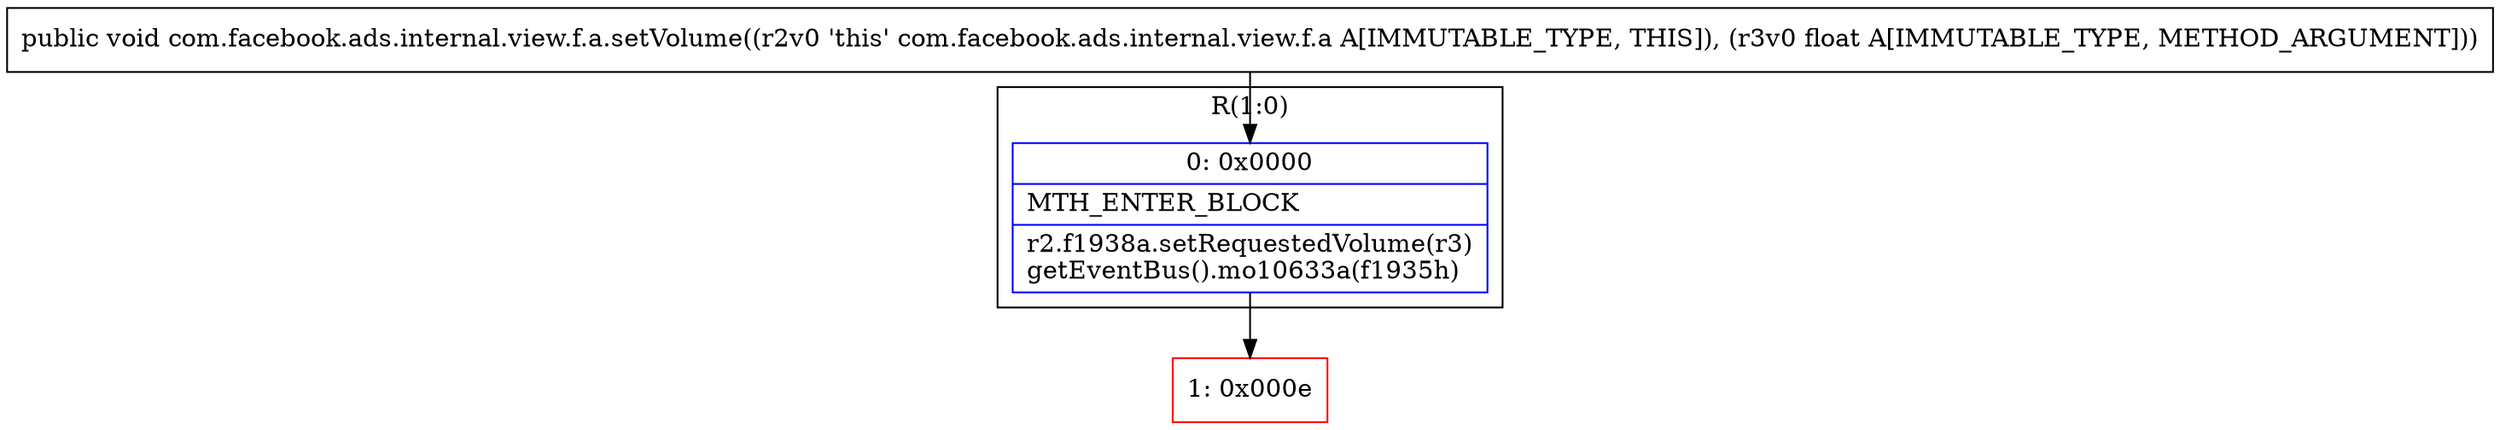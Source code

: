 digraph "CFG forcom.facebook.ads.internal.view.f.a.setVolume(F)V" {
subgraph cluster_Region_1340737363 {
label = "R(1:0)";
node [shape=record,color=blue];
Node_0 [shape=record,label="{0\:\ 0x0000|MTH_ENTER_BLOCK\l|r2.f1938a.setRequestedVolume(r3)\lgetEventBus().mo10633a(f1935h)\l}"];
}
Node_1 [shape=record,color=red,label="{1\:\ 0x000e}"];
MethodNode[shape=record,label="{public void com.facebook.ads.internal.view.f.a.setVolume((r2v0 'this' com.facebook.ads.internal.view.f.a A[IMMUTABLE_TYPE, THIS]), (r3v0 float A[IMMUTABLE_TYPE, METHOD_ARGUMENT])) }"];
MethodNode -> Node_0;
Node_0 -> Node_1;
}

